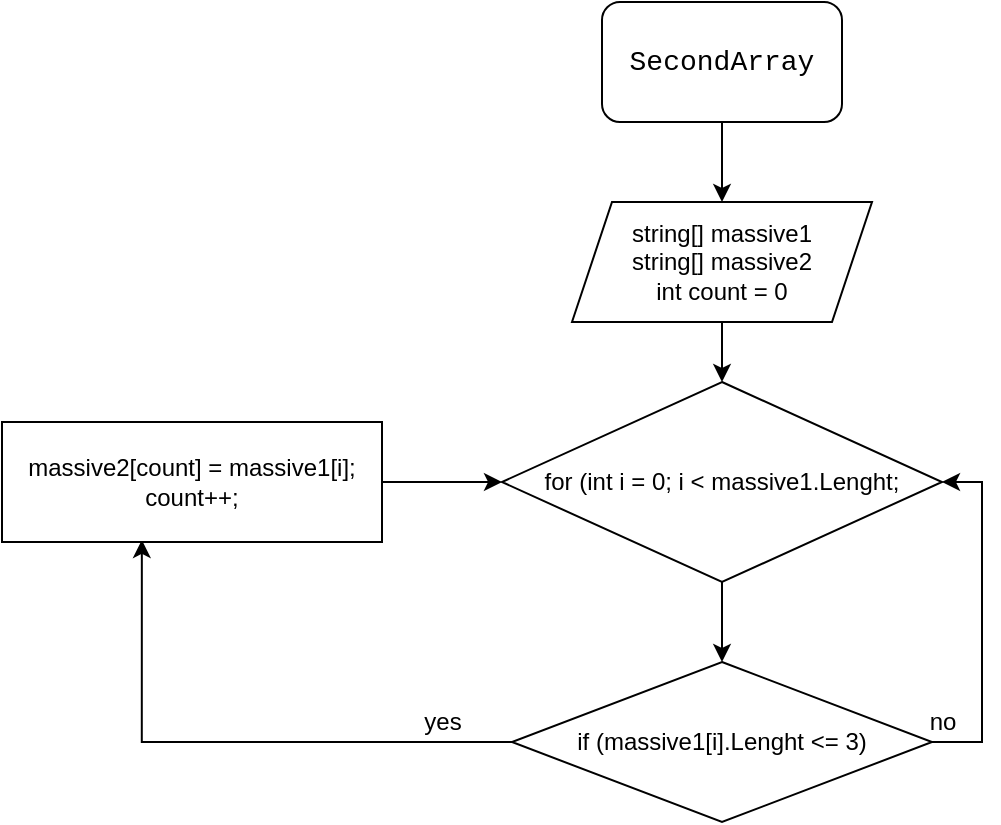 <mxfile version="20.8.16" type="device"><diagram name="Страница 1" id="kNwfpOe7CQ86DirLvnjN"><mxGraphModel dx="954" dy="618" grid="1" gridSize="10" guides="1" tooltips="1" connect="1" arrows="1" fold="1" page="1" pageScale="1" pageWidth="827" pageHeight="1169" math="0" shadow="0"><root><mxCell id="0"/><mxCell id="1" parent="0"/><mxCell id="K3rutl057ORcp6Rzf9R1-10" value="" style="edgeStyle=orthogonalEdgeStyle;rounded=0;orthogonalLoop=1;jettySize=auto;html=1;fontColor=#000000;startArrow=none;startFill=0;endArrow=classic;endFill=1;" edge="1" parent="1" source="K3rutl057ORcp6Rzf9R1-1" target="K3rutl057ORcp6Rzf9R1-2"><mxGeometry relative="1" as="geometry"/></mxCell><mxCell id="K3rutl057ORcp6Rzf9R1-1" value="&lt;div style=&quot;font-family: Menlo, Monaco, &amp;quot;Courier New&amp;quot;, monospace; font-size: 14px; line-height: 21px;&quot;&gt;&lt;span style=&quot;background-color: rgb(255, 255, 255);&quot;&gt;SecondArray&lt;/span&gt;&lt;/div&gt;" style="rounded=1;whiteSpace=wrap;html=1;" vertex="1" parent="1"><mxGeometry x="320" y="20" width="120" height="60" as="geometry"/></mxCell><mxCell id="K3rutl057ORcp6Rzf9R1-11" value="" style="edgeStyle=orthogonalEdgeStyle;rounded=0;orthogonalLoop=1;jettySize=auto;html=1;fontColor=#000000;startArrow=none;startFill=0;endArrow=classic;endFill=1;" edge="1" parent="1" source="K3rutl057ORcp6Rzf9R1-2" target="K3rutl057ORcp6Rzf9R1-4"><mxGeometry relative="1" as="geometry"/></mxCell><mxCell id="K3rutl057ORcp6Rzf9R1-2" value="string[] massive1&lt;br&gt;string[] massive2&lt;br&gt;int count = 0" style="shape=parallelogram;perimeter=parallelogramPerimeter;whiteSpace=wrap;html=1;fixedSize=1;" vertex="1" parent="1"><mxGeometry x="305" y="120" width="150" height="60" as="geometry"/></mxCell><mxCell id="K3rutl057ORcp6Rzf9R1-12" value="" style="edgeStyle=orthogonalEdgeStyle;rounded=0;orthogonalLoop=1;jettySize=auto;html=1;fontColor=#000000;startArrow=none;startFill=0;endArrow=classic;endFill=1;" edge="1" parent="1" source="K3rutl057ORcp6Rzf9R1-4" target="K3rutl057ORcp6Rzf9R1-5"><mxGeometry relative="1" as="geometry"/></mxCell><mxCell id="K3rutl057ORcp6Rzf9R1-4" value="for (int i = 0; i &amp;lt; massive1.Lenght;" style="rhombus;whiteSpace=wrap;html=1;" vertex="1" parent="1"><mxGeometry x="270" y="210" width="220" height="100" as="geometry"/></mxCell><mxCell id="K3rutl057ORcp6Rzf9R1-13" style="edgeStyle=orthogonalEdgeStyle;rounded=0;orthogonalLoop=1;jettySize=auto;html=1;entryX=0.368;entryY=0.983;entryDx=0;entryDy=0;entryPerimeter=0;fontColor=#000000;startArrow=none;startFill=0;endArrow=classic;endFill=1;" edge="1" parent="1" source="K3rutl057ORcp6Rzf9R1-5" target="K3rutl057ORcp6Rzf9R1-6"><mxGeometry relative="1" as="geometry"/></mxCell><mxCell id="K3rutl057ORcp6Rzf9R1-14" style="edgeStyle=orthogonalEdgeStyle;rounded=0;orthogonalLoop=1;jettySize=auto;html=1;entryX=1;entryY=0.5;entryDx=0;entryDy=0;fontColor=#000000;startArrow=none;startFill=0;endArrow=classic;endFill=1;" edge="1" parent="1" source="K3rutl057ORcp6Rzf9R1-5" target="K3rutl057ORcp6Rzf9R1-4"><mxGeometry relative="1" as="geometry"><Array as="points"><mxPoint x="510" y="390"/><mxPoint x="510" y="260"/></Array></mxGeometry></mxCell><mxCell id="K3rutl057ORcp6Rzf9R1-5" value="if (massive1[i].Lenght &amp;lt;= 3)" style="rhombus;whiteSpace=wrap;html=1;" vertex="1" parent="1"><mxGeometry x="275" y="350" width="210" height="80" as="geometry"/></mxCell><mxCell id="K3rutl057ORcp6Rzf9R1-9" value="" style="edgeStyle=orthogonalEdgeStyle;rounded=0;orthogonalLoop=1;jettySize=auto;html=1;fontColor=#000000;startArrow=none;startFill=0;endArrow=classic;endFill=1;" edge="1" parent="1" source="K3rutl057ORcp6Rzf9R1-6" target="K3rutl057ORcp6Rzf9R1-4"><mxGeometry relative="1" as="geometry"/></mxCell><mxCell id="K3rutl057ORcp6Rzf9R1-6" value="massive2[count] = massive1[i];&lt;br&gt;count++;" style="rounded=0;whiteSpace=wrap;html=1;labelBackgroundColor=#FFFFFF;fontColor=#000000;" vertex="1" parent="1"><mxGeometry x="20" y="230" width="190" height="60" as="geometry"/></mxCell><mxCell id="K3rutl057ORcp6Rzf9R1-15" value="yes" style="text;html=1;align=center;verticalAlign=middle;resizable=0;points=[];autosize=1;strokeColor=none;fillColor=none;fontColor=#000000;" vertex="1" parent="1"><mxGeometry x="220" y="365" width="40" height="30" as="geometry"/></mxCell><mxCell id="K3rutl057ORcp6Rzf9R1-16" value="no" style="text;html=1;align=center;verticalAlign=middle;resizable=0;points=[];autosize=1;strokeColor=none;fillColor=none;fontColor=#000000;" vertex="1" parent="1"><mxGeometry x="470" y="365" width="40" height="30" as="geometry"/></mxCell></root></mxGraphModel></diagram></mxfile>
